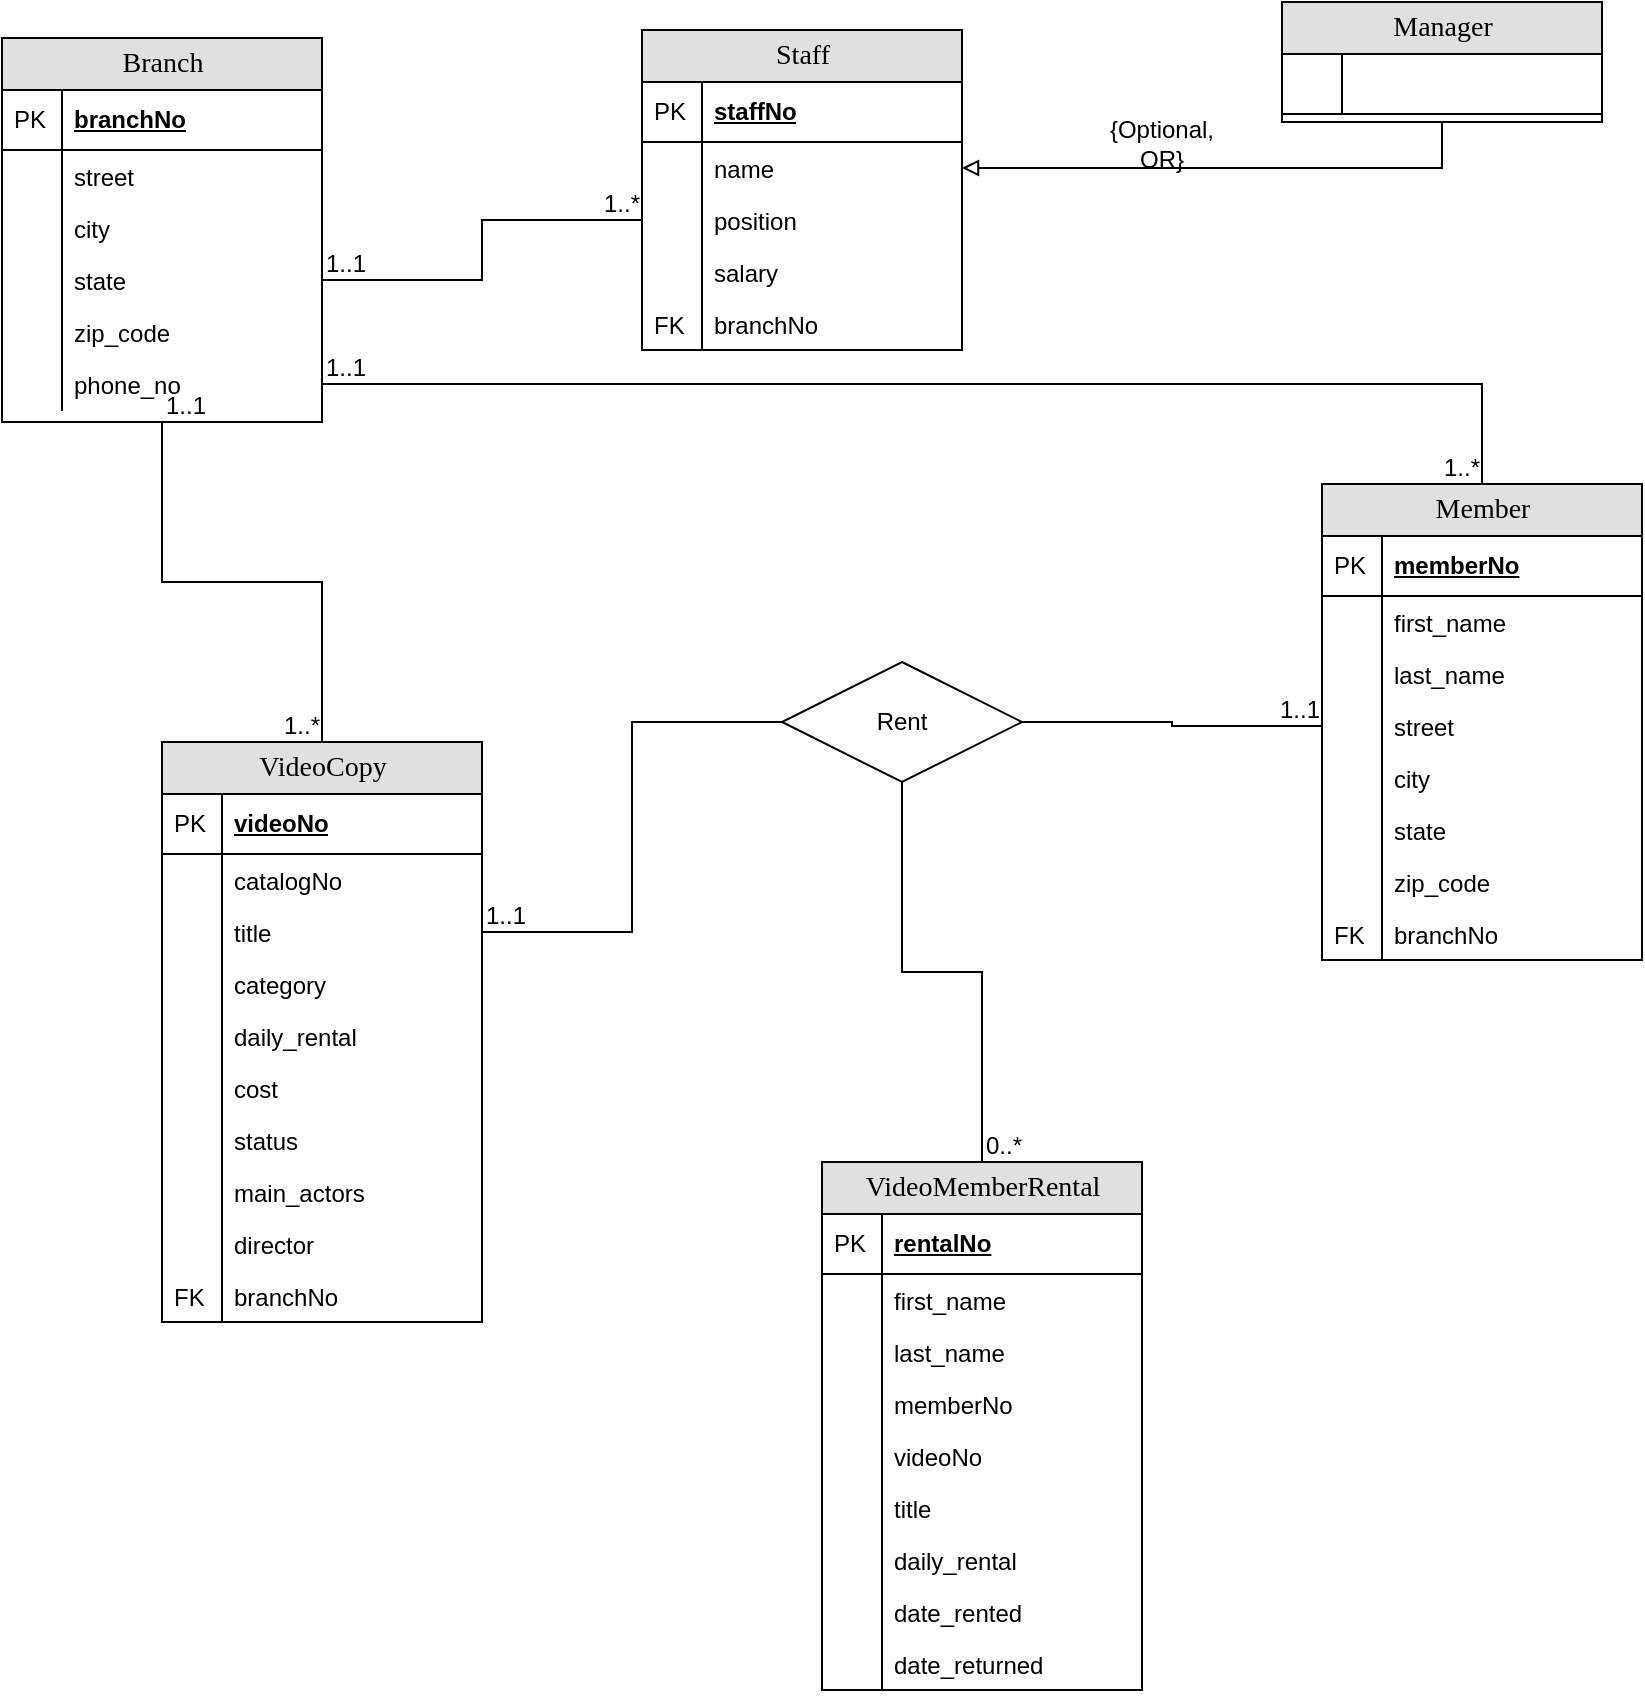 <mxfile version="22.0.8" type="github">
  <diagram name="Page-1" id="e56a1550-8fbb-45ad-956c-1786394a9013">
    <mxGraphModel dx="782" dy="377" grid="1" gridSize="10" guides="1" tooltips="1" connect="1" arrows="1" fold="1" page="1" pageScale="1" pageWidth="1100" pageHeight="850" background="none" math="0" shadow="0">
      <root>
        <mxCell id="0" />
        <mxCell id="1" parent="0" />
        <mxCell id="2e49270ec7c68f3f-80" value="Branch" style="swimlane;html=1;fontStyle=0;childLayout=stackLayout;horizontal=1;startSize=26;fillColor=#e0e0e0;horizontalStack=0;resizeParent=1;resizeLast=0;collapsible=1;marginBottom=0;swimlaneFillColor=#ffffff;align=center;rounded=0;shadow=0;comic=0;labelBackgroundColor=none;strokeWidth=1;fontFamily=Verdana;fontSize=14" parent="1" vertex="1">
          <mxGeometry x="30" y="358" width="160" height="192" as="geometry" />
        </mxCell>
        <mxCell id="2e49270ec7c68f3f-81" value="branchNo" style="shape=partialRectangle;top=0;left=0;right=0;bottom=1;html=1;align=left;verticalAlign=middle;fillColor=none;spacingLeft=34;spacingRight=4;whiteSpace=wrap;overflow=hidden;rotatable=0;points=[[0,0.5],[1,0.5]];portConstraint=eastwest;dropTarget=0;fontStyle=5;" parent="2e49270ec7c68f3f-80" vertex="1">
          <mxGeometry y="26" width="160" height="30" as="geometry" />
        </mxCell>
        <mxCell id="2e49270ec7c68f3f-82" value="PK" style="shape=partialRectangle;top=0;left=0;bottom=0;html=1;fillColor=none;align=left;verticalAlign=middle;spacingLeft=4;spacingRight=4;whiteSpace=wrap;overflow=hidden;rotatable=0;points=[];portConstraint=eastwest;part=1;" parent="2e49270ec7c68f3f-81" vertex="1" connectable="0">
          <mxGeometry width="30" height="30" as="geometry" />
        </mxCell>
        <mxCell id="2e49270ec7c68f3f-83" value="street" style="shape=partialRectangle;top=0;left=0;right=0;bottom=0;html=1;align=left;verticalAlign=top;fillColor=none;spacingLeft=34;spacingRight=4;whiteSpace=wrap;overflow=hidden;rotatable=0;points=[[0,0.5],[1,0.5]];portConstraint=eastwest;dropTarget=0;" parent="2e49270ec7c68f3f-80" vertex="1">
          <mxGeometry y="56" width="160" height="26" as="geometry" />
        </mxCell>
        <mxCell id="2e49270ec7c68f3f-84" value="" style="shape=partialRectangle;top=0;left=0;bottom=0;html=1;fillColor=none;align=left;verticalAlign=top;spacingLeft=4;spacingRight=4;whiteSpace=wrap;overflow=hidden;rotatable=0;points=[];portConstraint=eastwest;part=1;" parent="2e49270ec7c68f3f-83" vertex="1" connectable="0">
          <mxGeometry width="30" height="26" as="geometry" />
        </mxCell>
        <mxCell id="2e49270ec7c68f3f-85" value="city" style="shape=partialRectangle;top=0;left=0;right=0;bottom=0;html=1;align=left;verticalAlign=top;fillColor=none;spacingLeft=34;spacingRight=4;whiteSpace=wrap;overflow=hidden;rotatable=0;points=[[0,0.5],[1,0.5]];portConstraint=eastwest;dropTarget=0;" parent="2e49270ec7c68f3f-80" vertex="1">
          <mxGeometry y="82" width="160" height="26" as="geometry" />
        </mxCell>
        <mxCell id="2e49270ec7c68f3f-86" value="" style="shape=partialRectangle;top=0;left=0;bottom=0;html=1;fillColor=none;align=left;verticalAlign=top;spacingLeft=4;spacingRight=4;whiteSpace=wrap;overflow=hidden;rotatable=0;points=[];portConstraint=eastwest;part=1;" parent="2e49270ec7c68f3f-85" vertex="1" connectable="0">
          <mxGeometry width="30" height="26" as="geometry" />
        </mxCell>
        <mxCell id="2e49270ec7c68f3f-87" value="state" style="shape=partialRectangle;top=0;left=0;right=0;bottom=0;html=1;align=left;verticalAlign=top;fillColor=none;spacingLeft=34;spacingRight=4;whiteSpace=wrap;overflow=hidden;rotatable=0;points=[[0,0.5],[1,0.5]];portConstraint=eastwest;dropTarget=0;" parent="2e49270ec7c68f3f-80" vertex="1">
          <mxGeometry y="108" width="160" height="26" as="geometry" />
        </mxCell>
        <mxCell id="2e49270ec7c68f3f-88" value="" style="shape=partialRectangle;top=0;left=0;bottom=0;html=1;fillColor=none;align=left;verticalAlign=top;spacingLeft=4;spacingRight=4;whiteSpace=wrap;overflow=hidden;rotatable=0;points=[];portConstraint=eastwest;part=1;" parent="2e49270ec7c68f3f-87" vertex="1" connectable="0">
          <mxGeometry width="30" height="26" as="geometry" />
        </mxCell>
        <mxCell id="fvRLKlmbWfEA8Q1-J6xU-4" value="zip_code" style="shape=partialRectangle;top=0;left=0;right=0;bottom=0;html=1;align=left;verticalAlign=top;fillColor=none;spacingLeft=34;spacingRight=4;whiteSpace=wrap;overflow=hidden;rotatable=0;points=[[0,0.5],[1,0.5]];portConstraint=eastwest;dropTarget=0;" parent="2e49270ec7c68f3f-80" vertex="1">
          <mxGeometry y="134" width="160" height="26" as="geometry" />
        </mxCell>
        <mxCell id="fvRLKlmbWfEA8Q1-J6xU-5" value="" style="shape=partialRectangle;top=0;left=0;bottom=0;html=1;fillColor=none;align=left;verticalAlign=top;spacingLeft=4;spacingRight=4;whiteSpace=wrap;overflow=hidden;rotatable=0;points=[];portConstraint=eastwest;part=1;" parent="fvRLKlmbWfEA8Q1-J6xU-4" vertex="1" connectable="0">
          <mxGeometry width="30" height="26" as="geometry" />
        </mxCell>
        <mxCell id="fvRLKlmbWfEA8Q1-J6xU-6" value="phone_no" style="shape=partialRectangle;top=0;left=0;right=0;bottom=0;html=1;align=left;verticalAlign=top;fillColor=none;spacingLeft=34;spacingRight=4;whiteSpace=wrap;overflow=hidden;rotatable=0;points=[[0,0.5],[1,0.5]];portConstraint=eastwest;dropTarget=0;" parent="2e49270ec7c68f3f-80" vertex="1">
          <mxGeometry y="160" width="160" height="26" as="geometry" />
        </mxCell>
        <mxCell id="fvRLKlmbWfEA8Q1-J6xU-7" value="" style="shape=partialRectangle;top=0;left=0;bottom=0;html=1;fillColor=none;align=left;verticalAlign=top;spacingLeft=4;spacingRight=4;whiteSpace=wrap;overflow=hidden;rotatable=0;points=[];portConstraint=eastwest;part=1;" parent="fvRLKlmbWfEA8Q1-J6xU-6" vertex="1" connectable="0">
          <mxGeometry width="30" height="26" as="geometry" />
        </mxCell>
        <mxCell id="fvRLKlmbWfEA8Q1-J6xU-8" value="Staff" style="swimlane;html=1;fontStyle=0;childLayout=stackLayout;horizontal=1;startSize=26;fillColor=#e0e0e0;horizontalStack=0;resizeParent=1;resizeLast=0;collapsible=1;marginBottom=0;swimlaneFillColor=#ffffff;align=center;rounded=0;shadow=0;comic=0;labelBackgroundColor=none;strokeWidth=1;fontFamily=Verdana;fontSize=14" parent="1" vertex="1">
          <mxGeometry x="350" y="354" width="160" height="160" as="geometry" />
        </mxCell>
        <mxCell id="fvRLKlmbWfEA8Q1-J6xU-9" value="staffNo" style="shape=partialRectangle;top=0;left=0;right=0;bottom=1;html=1;align=left;verticalAlign=middle;fillColor=none;spacingLeft=34;spacingRight=4;whiteSpace=wrap;overflow=hidden;rotatable=0;points=[[0,0.5],[1,0.5]];portConstraint=eastwest;dropTarget=0;fontStyle=5;" parent="fvRLKlmbWfEA8Q1-J6xU-8" vertex="1">
          <mxGeometry y="26" width="160" height="30" as="geometry" />
        </mxCell>
        <mxCell id="fvRLKlmbWfEA8Q1-J6xU-10" value="PK" style="shape=partialRectangle;top=0;left=0;bottom=0;html=1;fillColor=none;align=left;verticalAlign=middle;spacingLeft=4;spacingRight=4;whiteSpace=wrap;overflow=hidden;rotatable=0;points=[];portConstraint=eastwest;part=1;" parent="fvRLKlmbWfEA8Q1-J6xU-9" vertex="1" connectable="0">
          <mxGeometry width="30" height="30" as="geometry" />
        </mxCell>
        <mxCell id="fvRLKlmbWfEA8Q1-J6xU-11" value="name" style="shape=partialRectangle;top=0;left=0;right=0;bottom=0;html=1;align=left;verticalAlign=top;fillColor=none;spacingLeft=34;spacingRight=4;whiteSpace=wrap;overflow=hidden;rotatable=0;points=[[0,0.5],[1,0.5]];portConstraint=eastwest;dropTarget=0;" parent="fvRLKlmbWfEA8Q1-J6xU-8" vertex="1">
          <mxGeometry y="56" width="160" height="26" as="geometry" />
        </mxCell>
        <mxCell id="fvRLKlmbWfEA8Q1-J6xU-12" value="" style="shape=partialRectangle;top=0;left=0;bottom=0;html=1;fillColor=none;align=left;verticalAlign=top;spacingLeft=4;spacingRight=4;whiteSpace=wrap;overflow=hidden;rotatable=0;points=[];portConstraint=eastwest;part=1;" parent="fvRLKlmbWfEA8Q1-J6xU-11" vertex="1" connectable="0">
          <mxGeometry width="30" height="26" as="geometry" />
        </mxCell>
        <mxCell id="fvRLKlmbWfEA8Q1-J6xU-13" value="position" style="shape=partialRectangle;top=0;left=0;right=0;bottom=0;html=1;align=left;verticalAlign=top;fillColor=none;spacingLeft=34;spacingRight=4;whiteSpace=wrap;overflow=hidden;rotatable=0;points=[[0,0.5],[1,0.5]];portConstraint=eastwest;dropTarget=0;" parent="fvRLKlmbWfEA8Q1-J6xU-8" vertex="1">
          <mxGeometry y="82" width="160" height="26" as="geometry" />
        </mxCell>
        <mxCell id="fvRLKlmbWfEA8Q1-J6xU-14" value="" style="shape=partialRectangle;top=0;left=0;bottom=0;html=1;fillColor=none;align=left;verticalAlign=top;spacingLeft=4;spacingRight=4;whiteSpace=wrap;overflow=hidden;rotatable=0;points=[];portConstraint=eastwest;part=1;" parent="fvRLKlmbWfEA8Q1-J6xU-13" vertex="1" connectable="0">
          <mxGeometry width="30" height="26" as="geometry" />
        </mxCell>
        <mxCell id="fvRLKlmbWfEA8Q1-J6xU-15" value="salary" style="shape=partialRectangle;top=0;left=0;right=0;bottom=0;html=1;align=left;verticalAlign=top;fillColor=none;spacingLeft=34;spacingRight=4;whiteSpace=wrap;overflow=hidden;rotatable=0;points=[[0,0.5],[1,0.5]];portConstraint=eastwest;dropTarget=0;" parent="fvRLKlmbWfEA8Q1-J6xU-8" vertex="1">
          <mxGeometry y="108" width="160" height="26" as="geometry" />
        </mxCell>
        <mxCell id="fvRLKlmbWfEA8Q1-J6xU-16" value="" style="shape=partialRectangle;top=0;left=0;bottom=0;html=1;fillColor=none;align=left;verticalAlign=top;spacingLeft=4;spacingRight=4;whiteSpace=wrap;overflow=hidden;rotatable=0;points=[];portConstraint=eastwest;part=1;" parent="fvRLKlmbWfEA8Q1-J6xU-15" vertex="1" connectable="0">
          <mxGeometry width="30" height="26" as="geometry" />
        </mxCell>
        <mxCell id="kddYT7hx-rvuvcpbgjn2-1" value="branchNo" style="shape=partialRectangle;top=0;left=0;right=0;bottom=0;html=1;align=left;verticalAlign=top;fillColor=none;spacingLeft=34;spacingRight=4;whiteSpace=wrap;overflow=hidden;rotatable=0;points=[[0,0.5],[1,0.5]];portConstraint=eastwest;dropTarget=0;" vertex="1" parent="fvRLKlmbWfEA8Q1-J6xU-8">
          <mxGeometry y="134" width="160" height="26" as="geometry" />
        </mxCell>
        <mxCell id="kddYT7hx-rvuvcpbgjn2-2" value="FK" style="shape=partialRectangle;top=0;left=0;bottom=0;html=1;fillColor=none;align=left;verticalAlign=top;spacingLeft=4;spacingRight=4;whiteSpace=wrap;overflow=hidden;rotatable=0;points=[];portConstraint=eastwest;part=1;" vertex="1" connectable="0" parent="kddYT7hx-rvuvcpbgjn2-1">
          <mxGeometry width="30" height="26" as="geometry" />
        </mxCell>
        <mxCell id="fvRLKlmbWfEA8Q1-J6xU-21" value="" style="endArrow=none;html=1;rounded=0;exitX=1;exitY=0.5;exitDx=0;exitDy=0;entryX=0;entryY=0.5;entryDx=0;entryDy=0;edgeStyle=orthogonalEdgeStyle;" parent="1" source="2e49270ec7c68f3f-87" target="fvRLKlmbWfEA8Q1-J6xU-13" edge="1">
          <mxGeometry relative="1" as="geometry">
            <mxPoint x="210" y="440" as="sourcePoint" />
            <mxPoint x="370" y="440" as="targetPoint" />
          </mxGeometry>
        </mxCell>
        <mxCell id="fvRLKlmbWfEA8Q1-J6xU-22" value="1..1" style="resizable=0;html=1;whiteSpace=wrap;align=left;verticalAlign=bottom;" parent="fvRLKlmbWfEA8Q1-J6xU-21" connectable="0" vertex="1">
          <mxGeometry x="-1" relative="1" as="geometry" />
        </mxCell>
        <mxCell id="fvRLKlmbWfEA8Q1-J6xU-23" value="1..*" style="resizable=0;html=1;whiteSpace=wrap;align=right;verticalAlign=bottom;" parent="fvRLKlmbWfEA8Q1-J6xU-21" connectable="0" vertex="1">
          <mxGeometry x="1" relative="1" as="geometry" />
        </mxCell>
        <mxCell id="fvRLKlmbWfEA8Q1-J6xU-24" value="Member" style="swimlane;html=1;fontStyle=0;childLayout=stackLayout;horizontal=1;startSize=26;fillColor=#e0e0e0;horizontalStack=0;resizeParent=1;resizeLast=0;collapsible=1;marginBottom=0;swimlaneFillColor=#ffffff;align=center;rounded=0;shadow=0;comic=0;labelBackgroundColor=none;strokeWidth=1;fontFamily=Verdana;fontSize=14" parent="1" vertex="1">
          <mxGeometry x="690" y="581" width="160" height="238" as="geometry" />
        </mxCell>
        <mxCell id="fvRLKlmbWfEA8Q1-J6xU-25" value="memberNo" style="shape=partialRectangle;top=0;left=0;right=0;bottom=1;html=1;align=left;verticalAlign=middle;fillColor=none;spacingLeft=34;spacingRight=4;whiteSpace=wrap;overflow=hidden;rotatable=0;points=[[0,0.5],[1,0.5]];portConstraint=eastwest;dropTarget=0;fontStyle=5;" parent="fvRLKlmbWfEA8Q1-J6xU-24" vertex="1">
          <mxGeometry y="26" width="160" height="30" as="geometry" />
        </mxCell>
        <mxCell id="fvRLKlmbWfEA8Q1-J6xU-26" value="PK" style="shape=partialRectangle;top=0;left=0;bottom=0;html=1;fillColor=none;align=left;verticalAlign=middle;spacingLeft=4;spacingRight=4;whiteSpace=wrap;overflow=hidden;rotatable=0;points=[];portConstraint=eastwest;part=1;" parent="fvRLKlmbWfEA8Q1-J6xU-25" vertex="1" connectable="0">
          <mxGeometry width="30" height="30" as="geometry" />
        </mxCell>
        <mxCell id="fvRLKlmbWfEA8Q1-J6xU-27" value="first_name" style="shape=partialRectangle;top=0;left=0;right=0;bottom=0;html=1;align=left;verticalAlign=top;fillColor=none;spacingLeft=34;spacingRight=4;whiteSpace=wrap;overflow=hidden;rotatable=0;points=[[0,0.5],[1,0.5]];portConstraint=eastwest;dropTarget=0;" parent="fvRLKlmbWfEA8Q1-J6xU-24" vertex="1">
          <mxGeometry y="56" width="160" height="26" as="geometry" />
        </mxCell>
        <mxCell id="fvRLKlmbWfEA8Q1-J6xU-28" value="" style="shape=partialRectangle;top=0;left=0;bottom=0;html=1;fillColor=none;align=left;verticalAlign=top;spacingLeft=4;spacingRight=4;whiteSpace=wrap;overflow=hidden;rotatable=0;points=[];portConstraint=eastwest;part=1;" parent="fvRLKlmbWfEA8Q1-J6xU-27" vertex="1" connectable="0">
          <mxGeometry width="30" height="26" as="geometry" />
        </mxCell>
        <mxCell id="fvRLKlmbWfEA8Q1-J6xU-29" value="last_name" style="shape=partialRectangle;top=0;left=0;right=0;bottom=0;html=1;align=left;verticalAlign=top;fillColor=none;spacingLeft=34;spacingRight=4;whiteSpace=wrap;overflow=hidden;rotatable=0;points=[[0,0.5],[1,0.5]];portConstraint=eastwest;dropTarget=0;" parent="fvRLKlmbWfEA8Q1-J6xU-24" vertex="1">
          <mxGeometry y="82" width="160" height="26" as="geometry" />
        </mxCell>
        <mxCell id="fvRLKlmbWfEA8Q1-J6xU-30" value="" style="shape=partialRectangle;top=0;left=0;bottom=0;html=1;fillColor=none;align=left;verticalAlign=top;spacingLeft=4;spacingRight=4;whiteSpace=wrap;overflow=hidden;rotatable=0;points=[];portConstraint=eastwest;part=1;" parent="fvRLKlmbWfEA8Q1-J6xU-29" vertex="1" connectable="0">
          <mxGeometry width="30" height="26" as="geometry" />
        </mxCell>
        <mxCell id="fvRLKlmbWfEA8Q1-J6xU-31" value="street" style="shape=partialRectangle;top=0;left=0;right=0;bottom=0;html=1;align=left;verticalAlign=top;fillColor=none;spacingLeft=34;spacingRight=4;whiteSpace=wrap;overflow=hidden;rotatable=0;points=[[0,0.5],[1,0.5]];portConstraint=eastwest;dropTarget=0;" parent="fvRLKlmbWfEA8Q1-J6xU-24" vertex="1">
          <mxGeometry y="108" width="160" height="26" as="geometry" />
        </mxCell>
        <mxCell id="fvRLKlmbWfEA8Q1-J6xU-32" value="" style="shape=partialRectangle;top=0;left=0;bottom=0;html=1;fillColor=none;align=left;verticalAlign=top;spacingLeft=4;spacingRight=4;whiteSpace=wrap;overflow=hidden;rotatable=0;points=[];portConstraint=eastwest;part=1;" parent="fvRLKlmbWfEA8Q1-J6xU-31" vertex="1" connectable="0">
          <mxGeometry width="30" height="26" as="geometry" />
        </mxCell>
        <mxCell id="fvRLKlmbWfEA8Q1-J6xU-33" value="city" style="shape=partialRectangle;top=0;left=0;right=0;bottom=0;html=1;align=left;verticalAlign=top;fillColor=none;spacingLeft=34;spacingRight=4;whiteSpace=wrap;overflow=hidden;rotatable=0;points=[[0,0.5],[1,0.5]];portConstraint=eastwest;dropTarget=0;" parent="fvRLKlmbWfEA8Q1-J6xU-24" vertex="1">
          <mxGeometry y="134" width="160" height="26" as="geometry" />
        </mxCell>
        <mxCell id="fvRLKlmbWfEA8Q1-J6xU-34" value="" style="shape=partialRectangle;top=0;left=0;bottom=0;html=1;fillColor=none;align=left;verticalAlign=top;spacingLeft=4;spacingRight=4;whiteSpace=wrap;overflow=hidden;rotatable=0;points=[];portConstraint=eastwest;part=1;" parent="fvRLKlmbWfEA8Q1-J6xU-33" vertex="1" connectable="0">
          <mxGeometry width="30" height="26" as="geometry" />
        </mxCell>
        <mxCell id="fvRLKlmbWfEA8Q1-J6xU-37" value="state" style="shape=partialRectangle;top=0;left=0;right=0;bottom=0;html=1;align=left;verticalAlign=top;fillColor=none;spacingLeft=34;spacingRight=4;whiteSpace=wrap;overflow=hidden;rotatable=0;points=[[0,0.5],[1,0.5]];portConstraint=eastwest;dropTarget=0;" parent="fvRLKlmbWfEA8Q1-J6xU-24" vertex="1">
          <mxGeometry y="160" width="160" height="26" as="geometry" />
        </mxCell>
        <mxCell id="fvRLKlmbWfEA8Q1-J6xU-38" value="" style="shape=partialRectangle;top=0;left=0;bottom=0;html=1;fillColor=none;align=left;verticalAlign=top;spacingLeft=4;spacingRight=4;whiteSpace=wrap;overflow=hidden;rotatable=0;points=[];portConstraint=eastwest;part=1;" parent="fvRLKlmbWfEA8Q1-J6xU-37" vertex="1" connectable="0">
          <mxGeometry width="30" height="26" as="geometry" />
        </mxCell>
        <mxCell id="fvRLKlmbWfEA8Q1-J6xU-39" value="zip_code" style="shape=partialRectangle;top=0;left=0;right=0;bottom=0;html=1;align=left;verticalAlign=top;fillColor=none;spacingLeft=34;spacingRight=4;whiteSpace=wrap;overflow=hidden;rotatable=0;points=[[0,0.5],[1,0.5]];portConstraint=eastwest;dropTarget=0;" parent="fvRLKlmbWfEA8Q1-J6xU-24" vertex="1">
          <mxGeometry y="186" width="160" height="26" as="geometry" />
        </mxCell>
        <mxCell id="fvRLKlmbWfEA8Q1-J6xU-40" value="" style="shape=partialRectangle;top=0;left=0;bottom=0;html=1;fillColor=none;align=left;verticalAlign=top;spacingLeft=4;spacingRight=4;whiteSpace=wrap;overflow=hidden;rotatable=0;points=[];portConstraint=eastwest;part=1;" parent="fvRLKlmbWfEA8Q1-J6xU-39" vertex="1" connectable="0">
          <mxGeometry width="30" height="26" as="geometry" />
        </mxCell>
        <mxCell id="fvRLKlmbWfEA8Q1-J6xU-41" value="branchNo" style="shape=partialRectangle;top=0;left=0;right=0;bottom=0;html=1;align=left;verticalAlign=top;fillColor=none;spacingLeft=34;spacingRight=4;whiteSpace=wrap;overflow=hidden;rotatable=0;points=[[0,0.5],[1,0.5]];portConstraint=eastwest;dropTarget=0;" parent="fvRLKlmbWfEA8Q1-J6xU-24" vertex="1">
          <mxGeometry y="212" width="160" height="26" as="geometry" />
        </mxCell>
        <mxCell id="fvRLKlmbWfEA8Q1-J6xU-42" value="FK" style="shape=partialRectangle;top=0;left=0;bottom=0;html=1;fillColor=none;align=left;verticalAlign=top;spacingLeft=4;spacingRight=4;whiteSpace=wrap;overflow=hidden;rotatable=0;points=[];portConstraint=eastwest;part=1;" parent="fvRLKlmbWfEA8Q1-J6xU-41" vertex="1" connectable="0">
          <mxGeometry width="30" height="26" as="geometry" />
        </mxCell>
        <mxCell id="fvRLKlmbWfEA8Q1-J6xU-43" value="" style="endArrow=none;html=1;rounded=0;exitX=1;exitY=0.5;exitDx=0;exitDy=0;entryX=0.5;entryY=0;entryDx=0;entryDy=0;edgeStyle=orthogonalEdgeStyle;" parent="1" source="fvRLKlmbWfEA8Q1-J6xU-6" target="fvRLKlmbWfEA8Q1-J6xU-24" edge="1">
          <mxGeometry relative="1" as="geometry">
            <mxPoint x="170" y="660" as="sourcePoint" />
            <mxPoint x="330" y="630" as="targetPoint" />
          </mxGeometry>
        </mxCell>
        <mxCell id="fvRLKlmbWfEA8Q1-J6xU-44" value="1..1" style="resizable=0;html=1;whiteSpace=wrap;align=left;verticalAlign=bottom;" parent="fvRLKlmbWfEA8Q1-J6xU-43" connectable="0" vertex="1">
          <mxGeometry x="-1" relative="1" as="geometry" />
        </mxCell>
        <mxCell id="fvRLKlmbWfEA8Q1-J6xU-45" value="1..*" style="resizable=0;html=1;whiteSpace=wrap;align=right;verticalAlign=bottom;" parent="fvRLKlmbWfEA8Q1-J6xU-43" connectable="0" vertex="1">
          <mxGeometry x="1" relative="1" as="geometry" />
        </mxCell>
        <mxCell id="fvRLKlmbWfEA8Q1-J6xU-46" value="VideoCopy" style="swimlane;html=1;fontStyle=0;childLayout=stackLayout;horizontal=1;startSize=26;fillColor=#e0e0e0;horizontalStack=0;resizeParent=1;resizeLast=0;collapsible=1;marginBottom=0;swimlaneFillColor=#ffffff;align=center;rounded=0;shadow=0;comic=0;labelBackgroundColor=none;strokeWidth=1;fontFamily=Verdana;fontSize=14" parent="1" vertex="1">
          <mxGeometry x="110" y="710" width="160" height="290" as="geometry" />
        </mxCell>
        <mxCell id="fvRLKlmbWfEA8Q1-J6xU-47" value="videoNo" style="shape=partialRectangle;top=0;left=0;right=0;bottom=1;html=1;align=left;verticalAlign=middle;fillColor=none;spacingLeft=34;spacingRight=4;whiteSpace=wrap;overflow=hidden;rotatable=0;points=[[0,0.5],[1,0.5]];portConstraint=eastwest;dropTarget=0;fontStyle=5;" parent="fvRLKlmbWfEA8Q1-J6xU-46" vertex="1">
          <mxGeometry y="26" width="160" height="30" as="geometry" />
        </mxCell>
        <mxCell id="fvRLKlmbWfEA8Q1-J6xU-48" value="PK" style="shape=partialRectangle;top=0;left=0;bottom=0;html=1;fillColor=none;align=left;verticalAlign=middle;spacingLeft=4;spacingRight=4;whiteSpace=wrap;overflow=hidden;rotatable=0;points=[];portConstraint=eastwest;part=1;" parent="fvRLKlmbWfEA8Q1-J6xU-47" vertex="1" connectable="0">
          <mxGeometry width="30" height="30" as="geometry" />
        </mxCell>
        <mxCell id="fvRLKlmbWfEA8Q1-J6xU-49" value="catalogNo" style="shape=partialRectangle;top=0;left=0;right=0;bottom=0;html=1;align=left;verticalAlign=top;fillColor=none;spacingLeft=34;spacingRight=4;whiteSpace=wrap;overflow=hidden;rotatable=0;points=[[0,0.5],[1,0.5]];portConstraint=eastwest;dropTarget=0;" parent="fvRLKlmbWfEA8Q1-J6xU-46" vertex="1">
          <mxGeometry y="56" width="160" height="26" as="geometry" />
        </mxCell>
        <mxCell id="fvRLKlmbWfEA8Q1-J6xU-50" value="" style="shape=partialRectangle;top=0;left=0;bottom=0;html=1;fillColor=none;align=left;verticalAlign=top;spacingLeft=4;spacingRight=4;whiteSpace=wrap;overflow=hidden;rotatable=0;points=[];portConstraint=eastwest;part=1;" parent="fvRLKlmbWfEA8Q1-J6xU-49" vertex="1" connectable="0">
          <mxGeometry width="30" height="26" as="geometry" />
        </mxCell>
        <mxCell id="fvRLKlmbWfEA8Q1-J6xU-51" value="title" style="shape=partialRectangle;top=0;left=0;right=0;bottom=0;html=1;align=left;verticalAlign=top;fillColor=none;spacingLeft=34;spacingRight=4;whiteSpace=wrap;overflow=hidden;rotatable=0;points=[[0,0.5],[1,0.5]];portConstraint=eastwest;dropTarget=0;" parent="fvRLKlmbWfEA8Q1-J6xU-46" vertex="1">
          <mxGeometry y="82" width="160" height="26" as="geometry" />
        </mxCell>
        <mxCell id="fvRLKlmbWfEA8Q1-J6xU-52" value="" style="shape=partialRectangle;top=0;left=0;bottom=0;html=1;fillColor=none;align=left;verticalAlign=top;spacingLeft=4;spacingRight=4;whiteSpace=wrap;overflow=hidden;rotatable=0;points=[];portConstraint=eastwest;part=1;" parent="fvRLKlmbWfEA8Q1-J6xU-51" vertex="1" connectable="0">
          <mxGeometry width="30" height="26" as="geometry" />
        </mxCell>
        <mxCell id="fvRLKlmbWfEA8Q1-J6xU-53" value="category" style="shape=partialRectangle;top=0;left=0;right=0;bottom=0;html=1;align=left;verticalAlign=top;fillColor=none;spacingLeft=34;spacingRight=4;whiteSpace=wrap;overflow=hidden;rotatable=0;points=[[0,0.5],[1,0.5]];portConstraint=eastwest;dropTarget=0;" parent="fvRLKlmbWfEA8Q1-J6xU-46" vertex="1">
          <mxGeometry y="108" width="160" height="26" as="geometry" />
        </mxCell>
        <mxCell id="fvRLKlmbWfEA8Q1-J6xU-54" value="" style="shape=partialRectangle;top=0;left=0;bottom=0;html=1;fillColor=none;align=left;verticalAlign=top;spacingLeft=4;spacingRight=4;whiteSpace=wrap;overflow=hidden;rotatable=0;points=[];portConstraint=eastwest;part=1;" parent="fvRLKlmbWfEA8Q1-J6xU-53" vertex="1" connectable="0">
          <mxGeometry width="30" height="26" as="geometry" />
        </mxCell>
        <mxCell id="fvRLKlmbWfEA8Q1-J6xU-55" value="daily_rental" style="shape=partialRectangle;top=0;left=0;right=0;bottom=0;html=1;align=left;verticalAlign=top;fillColor=none;spacingLeft=34;spacingRight=4;whiteSpace=wrap;overflow=hidden;rotatable=0;points=[[0,0.5],[1,0.5]];portConstraint=eastwest;dropTarget=0;" parent="fvRLKlmbWfEA8Q1-J6xU-46" vertex="1">
          <mxGeometry y="134" width="160" height="26" as="geometry" />
        </mxCell>
        <mxCell id="fvRLKlmbWfEA8Q1-J6xU-56" value="" style="shape=partialRectangle;top=0;left=0;bottom=0;html=1;fillColor=none;align=left;verticalAlign=top;spacingLeft=4;spacingRight=4;whiteSpace=wrap;overflow=hidden;rotatable=0;points=[];portConstraint=eastwest;part=1;" parent="fvRLKlmbWfEA8Q1-J6xU-55" vertex="1" connectable="0">
          <mxGeometry width="30" height="26" as="geometry" />
        </mxCell>
        <mxCell id="fvRLKlmbWfEA8Q1-J6xU-57" value="cost" style="shape=partialRectangle;top=0;left=0;right=0;bottom=0;html=1;align=left;verticalAlign=top;fillColor=none;spacingLeft=34;spacingRight=4;whiteSpace=wrap;overflow=hidden;rotatable=0;points=[[0,0.5],[1,0.5]];portConstraint=eastwest;dropTarget=0;" parent="fvRLKlmbWfEA8Q1-J6xU-46" vertex="1">
          <mxGeometry y="160" width="160" height="26" as="geometry" />
        </mxCell>
        <mxCell id="fvRLKlmbWfEA8Q1-J6xU-58" value="" style="shape=partialRectangle;top=0;left=0;bottom=0;html=1;fillColor=none;align=left;verticalAlign=top;spacingLeft=4;spacingRight=4;whiteSpace=wrap;overflow=hidden;rotatable=0;points=[];portConstraint=eastwest;part=1;" parent="fvRLKlmbWfEA8Q1-J6xU-57" vertex="1" connectable="0">
          <mxGeometry width="30" height="26" as="geometry" />
        </mxCell>
        <mxCell id="fvRLKlmbWfEA8Q1-J6xU-59" value="status" style="shape=partialRectangle;top=0;left=0;right=0;bottom=0;html=1;align=left;verticalAlign=top;fillColor=none;spacingLeft=34;spacingRight=4;whiteSpace=wrap;overflow=hidden;rotatable=0;points=[[0,0.5],[1,0.5]];portConstraint=eastwest;dropTarget=0;" parent="fvRLKlmbWfEA8Q1-J6xU-46" vertex="1">
          <mxGeometry y="186" width="160" height="26" as="geometry" />
        </mxCell>
        <mxCell id="fvRLKlmbWfEA8Q1-J6xU-60" value="" style="shape=partialRectangle;top=0;left=0;bottom=0;html=1;fillColor=none;align=left;verticalAlign=top;spacingLeft=4;spacingRight=4;whiteSpace=wrap;overflow=hidden;rotatable=0;points=[];portConstraint=eastwest;part=1;" parent="fvRLKlmbWfEA8Q1-J6xU-59" vertex="1" connectable="0">
          <mxGeometry width="30" height="26" as="geometry" />
        </mxCell>
        <mxCell id="fvRLKlmbWfEA8Q1-J6xU-61" value="main_actors" style="shape=partialRectangle;top=0;left=0;right=0;bottom=0;html=1;align=left;verticalAlign=top;fillColor=none;spacingLeft=34;spacingRight=4;whiteSpace=wrap;overflow=hidden;rotatable=0;points=[[0,0.5],[1,0.5]];portConstraint=eastwest;dropTarget=0;" parent="fvRLKlmbWfEA8Q1-J6xU-46" vertex="1">
          <mxGeometry y="212" width="160" height="26" as="geometry" />
        </mxCell>
        <mxCell id="fvRLKlmbWfEA8Q1-J6xU-62" value="" style="shape=partialRectangle;top=0;left=0;bottom=0;html=1;fillColor=none;align=left;verticalAlign=top;spacingLeft=4;spacingRight=4;whiteSpace=wrap;overflow=hidden;rotatable=0;points=[];portConstraint=eastwest;part=1;" parent="fvRLKlmbWfEA8Q1-J6xU-61" vertex="1" connectable="0">
          <mxGeometry width="30" height="26" as="geometry" />
        </mxCell>
        <mxCell id="fvRLKlmbWfEA8Q1-J6xU-63" value="director" style="shape=partialRectangle;top=0;left=0;right=0;bottom=0;html=1;align=left;verticalAlign=top;fillColor=none;spacingLeft=34;spacingRight=4;whiteSpace=wrap;overflow=hidden;rotatable=0;points=[[0,0.5],[1,0.5]];portConstraint=eastwest;dropTarget=0;" parent="fvRLKlmbWfEA8Q1-J6xU-46" vertex="1">
          <mxGeometry y="238" width="160" height="26" as="geometry" />
        </mxCell>
        <mxCell id="fvRLKlmbWfEA8Q1-J6xU-64" value="" style="shape=partialRectangle;top=0;left=0;bottom=0;html=1;fillColor=none;align=left;verticalAlign=top;spacingLeft=4;spacingRight=4;whiteSpace=wrap;overflow=hidden;rotatable=0;points=[];portConstraint=eastwest;part=1;" parent="fvRLKlmbWfEA8Q1-J6xU-63" vertex="1" connectable="0">
          <mxGeometry width="30" height="26" as="geometry" />
        </mxCell>
        <mxCell id="fvRLKlmbWfEA8Q1-J6xU-68" value="branchNo" style="shape=partialRectangle;top=0;left=0;right=0;bottom=0;html=1;align=left;verticalAlign=top;fillColor=none;spacingLeft=34;spacingRight=4;whiteSpace=wrap;overflow=hidden;rotatable=0;points=[[0,0.5],[1,0.5]];portConstraint=eastwest;dropTarget=0;" parent="fvRLKlmbWfEA8Q1-J6xU-46" vertex="1">
          <mxGeometry y="264" width="160" height="26" as="geometry" />
        </mxCell>
        <mxCell id="fvRLKlmbWfEA8Q1-J6xU-69" value="FK" style="shape=partialRectangle;top=0;left=0;bottom=0;html=1;fillColor=none;align=left;verticalAlign=top;spacingLeft=4;spacingRight=4;whiteSpace=wrap;overflow=hidden;rotatable=0;points=[];portConstraint=eastwest;part=1;" parent="fvRLKlmbWfEA8Q1-J6xU-68" vertex="1" connectable="0">
          <mxGeometry width="30" height="26" as="geometry" />
        </mxCell>
        <mxCell id="fvRLKlmbWfEA8Q1-J6xU-65" value="" style="endArrow=none;html=1;rounded=0;entryX=0.5;entryY=0;entryDx=0;entryDy=0;edgeStyle=orthogonalEdgeStyle;exitX=0.5;exitY=1;exitDx=0;exitDy=0;" parent="1" source="2e49270ec7c68f3f-80" target="fvRLKlmbWfEA8Q1-J6xU-46" edge="1">
          <mxGeometry relative="1" as="geometry">
            <mxPoint x="100" y="580" as="sourcePoint" />
            <mxPoint x="520" y="679" as="targetPoint" />
          </mxGeometry>
        </mxCell>
        <mxCell id="fvRLKlmbWfEA8Q1-J6xU-66" value="1..1" style="resizable=0;html=1;whiteSpace=wrap;align=left;verticalAlign=bottom;" parent="fvRLKlmbWfEA8Q1-J6xU-65" connectable="0" vertex="1">
          <mxGeometry x="-1" relative="1" as="geometry" />
        </mxCell>
        <mxCell id="fvRLKlmbWfEA8Q1-J6xU-67" value="1..*" style="resizable=0;html=1;whiteSpace=wrap;align=right;verticalAlign=bottom;" parent="fvRLKlmbWfEA8Q1-J6xU-65" connectable="0" vertex="1">
          <mxGeometry x="1" relative="1" as="geometry" />
        </mxCell>
        <mxCell id="fvRLKlmbWfEA8Q1-J6xU-70" value="VideoMemberRental" style="swimlane;html=1;fontStyle=0;childLayout=stackLayout;horizontal=1;startSize=26;fillColor=#e0e0e0;horizontalStack=0;resizeParent=1;resizeLast=0;collapsible=1;marginBottom=0;swimlaneFillColor=#ffffff;align=center;rounded=0;shadow=0;comic=0;labelBackgroundColor=none;strokeWidth=1;fontFamily=Verdana;fontSize=14" parent="1" vertex="1">
          <mxGeometry x="440" y="920" width="160" height="264" as="geometry" />
        </mxCell>
        <mxCell id="fvRLKlmbWfEA8Q1-J6xU-71" value="rentalNo" style="shape=partialRectangle;top=0;left=0;right=0;bottom=1;html=1;align=left;verticalAlign=middle;fillColor=none;spacingLeft=34;spacingRight=4;whiteSpace=wrap;overflow=hidden;rotatable=0;points=[[0,0.5],[1,0.5]];portConstraint=eastwest;dropTarget=0;fontStyle=5;" parent="fvRLKlmbWfEA8Q1-J6xU-70" vertex="1">
          <mxGeometry y="26" width="160" height="30" as="geometry" />
        </mxCell>
        <mxCell id="fvRLKlmbWfEA8Q1-J6xU-72" value="PK" style="shape=partialRectangle;top=0;left=0;bottom=0;html=1;fillColor=none;align=left;verticalAlign=middle;spacingLeft=4;spacingRight=4;whiteSpace=wrap;overflow=hidden;rotatable=0;points=[];portConstraint=eastwest;part=1;" parent="fvRLKlmbWfEA8Q1-J6xU-71" vertex="1" connectable="0">
          <mxGeometry width="30" height="30" as="geometry" />
        </mxCell>
        <mxCell id="fvRLKlmbWfEA8Q1-J6xU-73" value="first_name" style="shape=partialRectangle;top=0;left=0;right=0;bottom=0;html=1;align=left;verticalAlign=top;fillColor=none;spacingLeft=34;spacingRight=4;whiteSpace=wrap;overflow=hidden;rotatable=0;points=[[0,0.5],[1,0.5]];portConstraint=eastwest;dropTarget=0;" parent="fvRLKlmbWfEA8Q1-J6xU-70" vertex="1">
          <mxGeometry y="56" width="160" height="26" as="geometry" />
        </mxCell>
        <mxCell id="fvRLKlmbWfEA8Q1-J6xU-74" value="" style="shape=partialRectangle;top=0;left=0;bottom=0;html=1;fillColor=none;align=left;verticalAlign=top;spacingLeft=4;spacingRight=4;whiteSpace=wrap;overflow=hidden;rotatable=0;points=[];portConstraint=eastwest;part=1;" parent="fvRLKlmbWfEA8Q1-J6xU-73" vertex="1" connectable="0">
          <mxGeometry width="30" height="26" as="geometry" />
        </mxCell>
        <mxCell id="fvRLKlmbWfEA8Q1-J6xU-75" value="last_name" style="shape=partialRectangle;top=0;left=0;right=0;bottom=0;html=1;align=left;verticalAlign=top;fillColor=none;spacingLeft=34;spacingRight=4;whiteSpace=wrap;overflow=hidden;rotatable=0;points=[[0,0.5],[1,0.5]];portConstraint=eastwest;dropTarget=0;" parent="fvRLKlmbWfEA8Q1-J6xU-70" vertex="1">
          <mxGeometry y="82" width="160" height="26" as="geometry" />
        </mxCell>
        <mxCell id="fvRLKlmbWfEA8Q1-J6xU-76" value="" style="shape=partialRectangle;top=0;left=0;bottom=0;html=1;fillColor=none;align=left;verticalAlign=top;spacingLeft=4;spacingRight=4;whiteSpace=wrap;overflow=hidden;rotatable=0;points=[];portConstraint=eastwest;part=1;" parent="fvRLKlmbWfEA8Q1-J6xU-75" vertex="1" connectable="0">
          <mxGeometry width="30" height="26" as="geometry" />
        </mxCell>
        <mxCell id="fvRLKlmbWfEA8Q1-J6xU-77" value="memberNo" style="shape=partialRectangle;top=0;left=0;right=0;bottom=0;html=1;align=left;verticalAlign=top;fillColor=none;spacingLeft=34;spacingRight=4;whiteSpace=wrap;overflow=hidden;rotatable=0;points=[[0,0.5],[1,0.5]];portConstraint=eastwest;dropTarget=0;" parent="fvRLKlmbWfEA8Q1-J6xU-70" vertex="1">
          <mxGeometry y="108" width="160" height="26" as="geometry" />
        </mxCell>
        <mxCell id="fvRLKlmbWfEA8Q1-J6xU-78" value="" style="shape=partialRectangle;top=0;left=0;bottom=0;html=1;fillColor=none;align=left;verticalAlign=top;spacingLeft=4;spacingRight=4;whiteSpace=wrap;overflow=hidden;rotatable=0;points=[];portConstraint=eastwest;part=1;" parent="fvRLKlmbWfEA8Q1-J6xU-77" vertex="1" connectable="0">
          <mxGeometry width="30" height="26" as="geometry" />
        </mxCell>
        <mxCell id="fvRLKlmbWfEA8Q1-J6xU-79" value="videoNo" style="shape=partialRectangle;top=0;left=0;right=0;bottom=0;html=1;align=left;verticalAlign=top;fillColor=none;spacingLeft=34;spacingRight=4;whiteSpace=wrap;overflow=hidden;rotatable=0;points=[[0,0.5],[1,0.5]];portConstraint=eastwest;dropTarget=0;" parent="fvRLKlmbWfEA8Q1-J6xU-70" vertex="1">
          <mxGeometry y="134" width="160" height="26" as="geometry" />
        </mxCell>
        <mxCell id="fvRLKlmbWfEA8Q1-J6xU-80" value="" style="shape=partialRectangle;top=0;left=0;bottom=0;html=1;fillColor=none;align=left;verticalAlign=top;spacingLeft=4;spacingRight=4;whiteSpace=wrap;overflow=hidden;rotatable=0;points=[];portConstraint=eastwest;part=1;" parent="fvRLKlmbWfEA8Q1-J6xU-79" vertex="1" connectable="0">
          <mxGeometry width="30" height="26" as="geometry" />
        </mxCell>
        <mxCell id="fvRLKlmbWfEA8Q1-J6xU-81" value="title" style="shape=partialRectangle;top=0;left=0;right=0;bottom=0;html=1;align=left;verticalAlign=top;fillColor=none;spacingLeft=34;spacingRight=4;whiteSpace=wrap;overflow=hidden;rotatable=0;points=[[0,0.5],[1,0.5]];portConstraint=eastwest;dropTarget=0;" parent="fvRLKlmbWfEA8Q1-J6xU-70" vertex="1">
          <mxGeometry y="160" width="160" height="26" as="geometry" />
        </mxCell>
        <mxCell id="fvRLKlmbWfEA8Q1-J6xU-82" value="" style="shape=partialRectangle;top=0;left=0;bottom=0;html=1;fillColor=none;align=left;verticalAlign=top;spacingLeft=4;spacingRight=4;whiteSpace=wrap;overflow=hidden;rotatable=0;points=[];portConstraint=eastwest;part=1;" parent="fvRLKlmbWfEA8Q1-J6xU-81" vertex="1" connectable="0">
          <mxGeometry width="30" height="26" as="geometry" />
        </mxCell>
        <mxCell id="fvRLKlmbWfEA8Q1-J6xU-83" value="daily_rental" style="shape=partialRectangle;top=0;left=0;right=0;bottom=0;html=1;align=left;verticalAlign=top;fillColor=none;spacingLeft=34;spacingRight=4;whiteSpace=wrap;overflow=hidden;rotatable=0;points=[[0,0.5],[1,0.5]];portConstraint=eastwest;dropTarget=0;" parent="fvRLKlmbWfEA8Q1-J6xU-70" vertex="1">
          <mxGeometry y="186" width="160" height="26" as="geometry" />
        </mxCell>
        <mxCell id="fvRLKlmbWfEA8Q1-J6xU-84" value="" style="shape=partialRectangle;top=0;left=0;bottom=0;html=1;fillColor=none;align=left;verticalAlign=top;spacingLeft=4;spacingRight=4;whiteSpace=wrap;overflow=hidden;rotatable=0;points=[];portConstraint=eastwest;part=1;" parent="fvRLKlmbWfEA8Q1-J6xU-83" vertex="1" connectable="0">
          <mxGeometry width="30" height="26" as="geometry" />
        </mxCell>
        <mxCell id="fvRLKlmbWfEA8Q1-J6xU-85" value="date_rented" style="shape=partialRectangle;top=0;left=0;right=0;bottom=0;html=1;align=left;verticalAlign=top;fillColor=none;spacingLeft=34;spacingRight=4;whiteSpace=wrap;overflow=hidden;rotatable=0;points=[[0,0.5],[1,0.5]];portConstraint=eastwest;dropTarget=0;" parent="fvRLKlmbWfEA8Q1-J6xU-70" vertex="1">
          <mxGeometry y="212" width="160" height="26" as="geometry" />
        </mxCell>
        <mxCell id="fvRLKlmbWfEA8Q1-J6xU-86" value="" style="shape=partialRectangle;top=0;left=0;bottom=0;html=1;fillColor=none;align=left;verticalAlign=top;spacingLeft=4;spacingRight=4;whiteSpace=wrap;overflow=hidden;rotatable=0;points=[];portConstraint=eastwest;part=1;" parent="fvRLKlmbWfEA8Q1-J6xU-85" vertex="1" connectable="0">
          <mxGeometry width="30" height="26" as="geometry" />
        </mxCell>
        <mxCell id="fvRLKlmbWfEA8Q1-J6xU-87" value="date_returned" style="shape=partialRectangle;top=0;left=0;right=0;bottom=0;html=1;align=left;verticalAlign=top;fillColor=none;spacingLeft=34;spacingRight=4;whiteSpace=wrap;overflow=hidden;rotatable=0;points=[[0,0.5],[1,0.5]];portConstraint=eastwest;dropTarget=0;" parent="fvRLKlmbWfEA8Q1-J6xU-70" vertex="1">
          <mxGeometry y="238" width="160" height="26" as="geometry" />
        </mxCell>
        <mxCell id="fvRLKlmbWfEA8Q1-J6xU-88" value="" style="shape=partialRectangle;top=0;left=0;bottom=0;html=1;fillColor=none;align=left;verticalAlign=top;spacingLeft=4;spacingRight=4;whiteSpace=wrap;overflow=hidden;rotatable=0;points=[];portConstraint=eastwest;part=1;" parent="fvRLKlmbWfEA8Q1-J6xU-87" vertex="1" connectable="0">
          <mxGeometry width="30" height="26" as="geometry" />
        </mxCell>
        <mxCell id="fvRLKlmbWfEA8Q1-J6xU-109" value="Rent" style="shape=rhombus;perimeter=rhombusPerimeter;whiteSpace=wrap;html=1;align=center;" parent="1" vertex="1">
          <mxGeometry x="420" y="670" width="120" height="60" as="geometry" />
        </mxCell>
        <mxCell id="fvRLKlmbWfEA8Q1-J6xU-110" value="" style="endArrow=none;html=1;rounded=0;entryX=0;entryY=0.5;entryDx=0;entryDy=0;edgeStyle=orthogonalEdgeStyle;exitX=1;exitY=0.5;exitDx=0;exitDy=0;" parent="1" source="fvRLKlmbWfEA8Q1-J6xU-51" target="fvRLKlmbWfEA8Q1-J6xU-109" edge="1">
          <mxGeometry relative="1" as="geometry">
            <mxPoint x="290" y="790" as="sourcePoint" />
            <mxPoint x="380" y="950" as="targetPoint" />
          </mxGeometry>
        </mxCell>
        <mxCell id="fvRLKlmbWfEA8Q1-J6xU-111" value="1..1" style="resizable=0;html=1;whiteSpace=wrap;align=left;verticalAlign=bottom;" parent="fvRLKlmbWfEA8Q1-J6xU-110" connectable="0" vertex="1">
          <mxGeometry x="-1" relative="1" as="geometry" />
        </mxCell>
        <mxCell id="fvRLKlmbWfEA8Q1-J6xU-113" value="" style="endArrow=none;html=1;rounded=0;entryX=0.5;entryY=1;entryDx=0;entryDy=0;edgeStyle=orthogonalEdgeStyle;exitX=0.5;exitY=0;exitDx=0;exitDy=0;" parent="1" source="fvRLKlmbWfEA8Q1-J6xU-70" target="fvRLKlmbWfEA8Q1-J6xU-109" edge="1">
          <mxGeometry relative="1" as="geometry">
            <mxPoint x="350" y="858" as="sourcePoint" />
            <mxPoint x="520" y="760" as="targetPoint" />
          </mxGeometry>
        </mxCell>
        <mxCell id="fvRLKlmbWfEA8Q1-J6xU-114" value="0..*" style="resizable=0;html=1;whiteSpace=wrap;align=left;verticalAlign=bottom;" parent="fvRLKlmbWfEA8Q1-J6xU-113" connectable="0" vertex="1">
          <mxGeometry x="-1" relative="1" as="geometry" />
        </mxCell>
        <mxCell id="fvRLKlmbWfEA8Q1-J6xU-116" value="" style="endArrow=none;html=1;rounded=0;entryX=0;entryY=0.5;entryDx=0;entryDy=0;edgeStyle=orthogonalEdgeStyle;exitX=1;exitY=0.5;exitDx=0;exitDy=0;" parent="1" source="fvRLKlmbWfEA8Q1-J6xU-109" target="fvRLKlmbWfEA8Q1-J6xU-31" edge="1">
          <mxGeometry relative="1" as="geometry">
            <mxPoint x="465" y="825" as="sourcePoint" />
            <mxPoint x="635" y="727" as="targetPoint" />
          </mxGeometry>
        </mxCell>
        <mxCell id="fvRLKlmbWfEA8Q1-J6xU-117" value="" style="resizable=0;html=1;whiteSpace=wrap;align=left;verticalAlign=bottom;" parent="fvRLKlmbWfEA8Q1-J6xU-116" connectable="0" vertex="1">
          <mxGeometry x="-1" relative="1" as="geometry" />
        </mxCell>
        <mxCell id="fvRLKlmbWfEA8Q1-J6xU-118" value="1..1" style="resizable=0;html=1;whiteSpace=wrap;align=right;verticalAlign=bottom;" parent="fvRLKlmbWfEA8Q1-J6xU-116" connectable="0" vertex="1">
          <mxGeometry x="1" relative="1" as="geometry" />
        </mxCell>
        <mxCell id="2LP53h6mOFrvGvVH6gyk-1" value="Manager" style="swimlane;html=1;fontStyle=0;childLayout=stackLayout;horizontal=1;startSize=26;fillColor=#e0e0e0;horizontalStack=0;resizeParent=1;resizeLast=0;collapsible=1;marginBottom=0;swimlaneFillColor=#ffffff;align=center;rounded=0;shadow=0;comic=0;labelBackgroundColor=none;strokeWidth=1;fontFamily=Verdana;fontSize=14" parent="1" vertex="1">
          <mxGeometry x="670" y="340" width="160" height="60" as="geometry" />
        </mxCell>
        <mxCell id="2LP53h6mOFrvGvVH6gyk-2" value="" style="shape=partialRectangle;top=0;left=0;right=0;bottom=1;html=1;align=left;verticalAlign=middle;fillColor=none;spacingLeft=34;spacingRight=4;whiteSpace=wrap;overflow=hidden;rotatable=0;points=[[0,0.5],[1,0.5]];portConstraint=eastwest;dropTarget=0;fontStyle=5;" parent="2LP53h6mOFrvGvVH6gyk-1" vertex="1">
          <mxGeometry y="26" width="160" height="30" as="geometry" />
        </mxCell>
        <mxCell id="2LP53h6mOFrvGvVH6gyk-3" value="" style="shape=partialRectangle;top=0;left=0;bottom=0;html=1;fillColor=none;align=left;verticalAlign=middle;spacingLeft=4;spacingRight=4;whiteSpace=wrap;overflow=hidden;rotatable=0;points=[];portConstraint=eastwest;part=1;" parent="2LP53h6mOFrvGvVH6gyk-2" vertex="1" connectable="0">
          <mxGeometry width="30" height="30" as="geometry" />
        </mxCell>
        <mxCell id="2LP53h6mOFrvGvVH6gyk-14" value="" style="group" parent="1" vertex="1" connectable="0">
          <mxGeometry x="580" y="396" width="60" height="30" as="geometry" />
        </mxCell>
        <mxCell id="2LP53h6mOFrvGvVH6gyk-10" value="" style="endArrow=none;html=1;rounded=0;exitX=1;exitY=0.5;exitDx=0;exitDy=0;entryX=0.5;entryY=1;entryDx=0;entryDy=0;edgeStyle=orthogonalEdgeStyle;startArrow=block;startFill=0;" parent="2LP53h6mOFrvGvVH6gyk-14" source="fvRLKlmbWfEA8Q1-J6xU-11" target="2LP53h6mOFrvGvVH6gyk-1" edge="1">
          <mxGeometry relative="1" as="geometry">
            <mxPoint x="-60.5" y="44" as="sourcePoint" />
            <mxPoint x="99.5" y="14" as="targetPoint" />
          </mxGeometry>
        </mxCell>
        <mxCell id="2LP53h6mOFrvGvVH6gyk-11" value="" style="resizable=0;html=1;whiteSpace=wrap;align=left;verticalAlign=bottom;" parent="2LP53h6mOFrvGvVH6gyk-10" connectable="0" vertex="1">
          <mxGeometry x="-1" relative="1" as="geometry" />
        </mxCell>
        <mxCell id="2LP53h6mOFrvGvVH6gyk-12" value="" style="resizable=0;html=1;whiteSpace=wrap;align=right;verticalAlign=bottom;" parent="2LP53h6mOFrvGvVH6gyk-10" connectable="0" vertex="1">
          <mxGeometry x="1" relative="1" as="geometry" />
        </mxCell>
        <mxCell id="2LP53h6mOFrvGvVH6gyk-13" value="{Optional, OR}" style="text;html=1;strokeColor=none;fillColor=none;align=center;verticalAlign=middle;whiteSpace=wrap;rounded=0;" parent="2LP53h6mOFrvGvVH6gyk-14" vertex="1">
          <mxGeometry width="60" height="30" as="geometry" />
        </mxCell>
      </root>
    </mxGraphModel>
  </diagram>
</mxfile>
